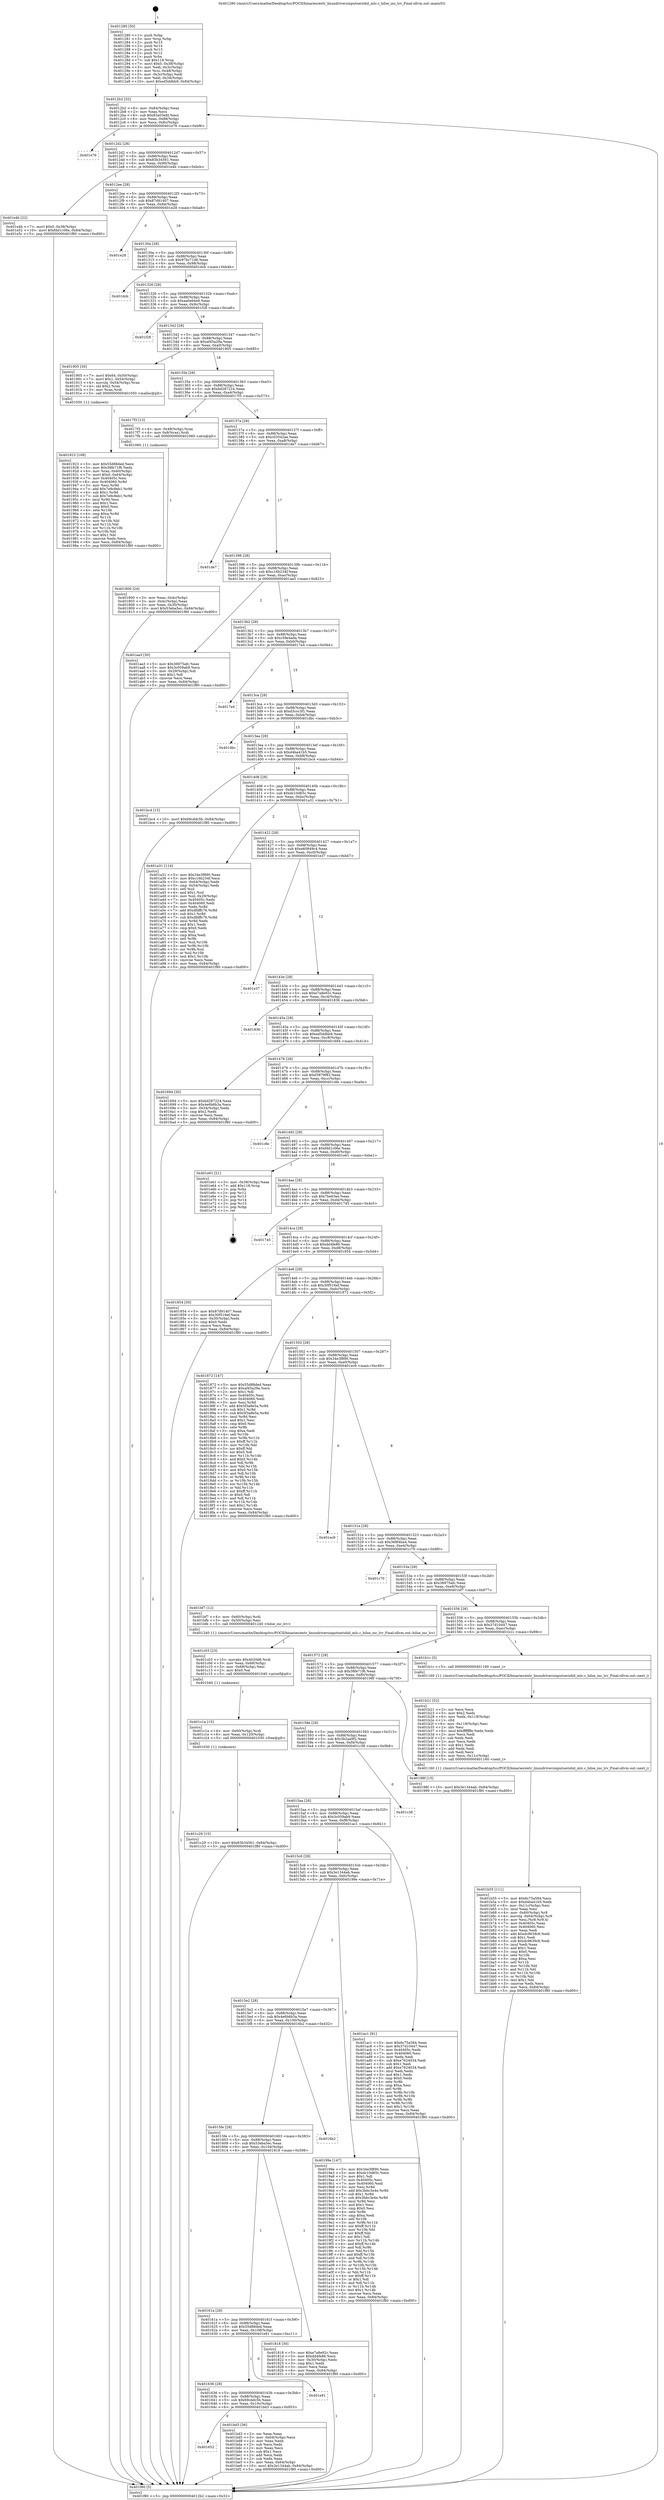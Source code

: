 digraph "0x401280" {
  label = "0x401280 (/mnt/c/Users/mathe/Desktop/tcc/POCII/binaries/extr_linuxdriversinputseriohil_mlc.c_hilse_inc_lcv_Final-ollvm.out::main(0))"
  labelloc = "t"
  node[shape=record]

  Entry [label="",width=0.3,height=0.3,shape=circle,fillcolor=black,style=filled]
  "0x4012b2" [label="{
     0x4012b2 [32]\l
     | [instrs]\l
     &nbsp;&nbsp;0x4012b2 \<+6\>: mov -0x84(%rbp),%eax\l
     &nbsp;&nbsp;0x4012b8 \<+2\>: mov %eax,%ecx\l
     &nbsp;&nbsp;0x4012ba \<+6\>: sub $0x83a03efd,%ecx\l
     &nbsp;&nbsp;0x4012c0 \<+6\>: mov %eax,-0x88(%rbp)\l
     &nbsp;&nbsp;0x4012c6 \<+6\>: mov %ecx,-0x8c(%rbp)\l
     &nbsp;&nbsp;0x4012cc \<+6\>: je 0000000000401e76 \<main+0xbf6\>\l
  }"]
  "0x401e76" [label="{
     0x401e76\l
  }", style=dashed]
  "0x4012d2" [label="{
     0x4012d2 [28]\l
     | [instrs]\l
     &nbsp;&nbsp;0x4012d2 \<+5\>: jmp 00000000004012d7 \<main+0x57\>\l
     &nbsp;&nbsp;0x4012d7 \<+6\>: mov -0x88(%rbp),%eax\l
     &nbsp;&nbsp;0x4012dd \<+5\>: sub $0x83b34561,%eax\l
     &nbsp;&nbsp;0x4012e2 \<+6\>: mov %eax,-0x90(%rbp)\l
     &nbsp;&nbsp;0x4012e8 \<+6\>: je 0000000000401e4b \<main+0xbcb\>\l
  }"]
  Exit [label="",width=0.3,height=0.3,shape=circle,fillcolor=black,style=filled,peripheries=2]
  "0x401e4b" [label="{
     0x401e4b [22]\l
     | [instrs]\l
     &nbsp;&nbsp;0x401e4b \<+7\>: movl $0x0,-0x38(%rbp)\l
     &nbsp;&nbsp;0x401e52 \<+10\>: movl $0xfdd1c06e,-0x84(%rbp)\l
     &nbsp;&nbsp;0x401e5c \<+5\>: jmp 0000000000401f80 \<main+0xd00\>\l
  }"]
  "0x4012ee" [label="{
     0x4012ee [28]\l
     | [instrs]\l
     &nbsp;&nbsp;0x4012ee \<+5\>: jmp 00000000004012f3 \<main+0x73\>\l
     &nbsp;&nbsp;0x4012f3 \<+6\>: mov -0x88(%rbp),%eax\l
     &nbsp;&nbsp;0x4012f9 \<+5\>: sub $0x87d91407,%eax\l
     &nbsp;&nbsp;0x4012fe \<+6\>: mov %eax,-0x94(%rbp)\l
     &nbsp;&nbsp;0x401304 \<+6\>: je 0000000000401e28 \<main+0xba8\>\l
  }"]
  "0x401c29" [label="{
     0x401c29 [15]\l
     | [instrs]\l
     &nbsp;&nbsp;0x401c29 \<+10\>: movl $0x83b34561,-0x84(%rbp)\l
     &nbsp;&nbsp;0x401c33 \<+5\>: jmp 0000000000401f80 \<main+0xd00\>\l
  }"]
  "0x401e28" [label="{
     0x401e28\l
  }", style=dashed]
  "0x40130a" [label="{
     0x40130a [28]\l
     | [instrs]\l
     &nbsp;&nbsp;0x40130a \<+5\>: jmp 000000000040130f \<main+0x8f\>\l
     &nbsp;&nbsp;0x40130f \<+6\>: mov -0x88(%rbp),%eax\l
     &nbsp;&nbsp;0x401315 \<+5\>: sub $0x97bc71d6,%eax\l
     &nbsp;&nbsp;0x40131a \<+6\>: mov %eax,-0x98(%rbp)\l
     &nbsp;&nbsp;0x401320 \<+6\>: je 0000000000401dcb \<main+0xb4b\>\l
  }"]
  "0x401c1a" [label="{
     0x401c1a [15]\l
     | [instrs]\l
     &nbsp;&nbsp;0x401c1a \<+4\>: mov -0x60(%rbp),%rdi\l
     &nbsp;&nbsp;0x401c1e \<+6\>: mov %eax,-0x120(%rbp)\l
     &nbsp;&nbsp;0x401c24 \<+5\>: call 0000000000401030 \<free@plt\>\l
     | [calls]\l
     &nbsp;&nbsp;0x401030 \{1\} (unknown)\l
  }"]
  "0x401dcb" [label="{
     0x401dcb\l
  }", style=dashed]
  "0x401326" [label="{
     0x401326 [28]\l
     | [instrs]\l
     &nbsp;&nbsp;0x401326 \<+5\>: jmp 000000000040132b \<main+0xab\>\l
     &nbsp;&nbsp;0x40132b \<+6\>: mov -0x88(%rbp),%eax\l
     &nbsp;&nbsp;0x401331 \<+5\>: sub $0xaa0e64e9,%eax\l
     &nbsp;&nbsp;0x401336 \<+6\>: mov %eax,-0x9c(%rbp)\l
     &nbsp;&nbsp;0x40133c \<+6\>: je 0000000000401f28 \<main+0xca8\>\l
  }"]
  "0x401c03" [label="{
     0x401c03 [23]\l
     | [instrs]\l
     &nbsp;&nbsp;0x401c03 \<+10\>: movabs $0x4020d6,%rdi\l
     &nbsp;&nbsp;0x401c0d \<+3\>: mov %eax,-0x68(%rbp)\l
     &nbsp;&nbsp;0x401c10 \<+3\>: mov -0x68(%rbp),%esi\l
     &nbsp;&nbsp;0x401c13 \<+2\>: mov $0x0,%al\l
     &nbsp;&nbsp;0x401c15 \<+5\>: call 0000000000401040 \<printf@plt\>\l
     | [calls]\l
     &nbsp;&nbsp;0x401040 \{1\} (unknown)\l
  }"]
  "0x401f28" [label="{
     0x401f28\l
  }", style=dashed]
  "0x401342" [label="{
     0x401342 [28]\l
     | [instrs]\l
     &nbsp;&nbsp;0x401342 \<+5\>: jmp 0000000000401347 \<main+0xc7\>\l
     &nbsp;&nbsp;0x401347 \<+6\>: mov -0x88(%rbp),%eax\l
     &nbsp;&nbsp;0x40134d \<+5\>: sub $0xaf45a29a,%eax\l
     &nbsp;&nbsp;0x401352 \<+6\>: mov %eax,-0xa0(%rbp)\l
     &nbsp;&nbsp;0x401358 \<+6\>: je 0000000000401905 \<main+0x685\>\l
  }"]
  "0x401652" [label="{
     0x401652\l
  }", style=dashed]
  "0x401905" [label="{
     0x401905 [30]\l
     | [instrs]\l
     &nbsp;&nbsp;0x401905 \<+7\>: movl $0x64,-0x50(%rbp)\l
     &nbsp;&nbsp;0x40190c \<+7\>: movl $0x1,-0x54(%rbp)\l
     &nbsp;&nbsp;0x401913 \<+4\>: movslq -0x54(%rbp),%rax\l
     &nbsp;&nbsp;0x401917 \<+4\>: shl $0x2,%rax\l
     &nbsp;&nbsp;0x40191b \<+3\>: mov %rax,%rdi\l
     &nbsp;&nbsp;0x40191e \<+5\>: call 0000000000401050 \<malloc@plt\>\l
     | [calls]\l
     &nbsp;&nbsp;0x401050 \{1\} (unknown)\l
  }"]
  "0x40135e" [label="{
     0x40135e [28]\l
     | [instrs]\l
     &nbsp;&nbsp;0x40135e \<+5\>: jmp 0000000000401363 \<main+0xe3\>\l
     &nbsp;&nbsp;0x401363 \<+6\>: mov -0x88(%rbp),%eax\l
     &nbsp;&nbsp;0x401369 \<+5\>: sub $0xbd287224,%eax\l
     &nbsp;&nbsp;0x40136e \<+6\>: mov %eax,-0xa4(%rbp)\l
     &nbsp;&nbsp;0x401374 \<+6\>: je 00000000004017f3 \<main+0x573\>\l
  }"]
  "0x401bd3" [label="{
     0x401bd3 [36]\l
     | [instrs]\l
     &nbsp;&nbsp;0x401bd3 \<+2\>: xor %eax,%eax\l
     &nbsp;&nbsp;0x401bd5 \<+3\>: mov -0x64(%rbp),%ecx\l
     &nbsp;&nbsp;0x401bd8 \<+2\>: mov %eax,%edx\l
     &nbsp;&nbsp;0x401bda \<+2\>: sub %ecx,%edx\l
     &nbsp;&nbsp;0x401bdc \<+2\>: mov %eax,%ecx\l
     &nbsp;&nbsp;0x401bde \<+3\>: sub $0x1,%ecx\l
     &nbsp;&nbsp;0x401be1 \<+2\>: add %ecx,%edx\l
     &nbsp;&nbsp;0x401be3 \<+2\>: sub %edx,%eax\l
     &nbsp;&nbsp;0x401be5 \<+3\>: mov %eax,-0x64(%rbp)\l
     &nbsp;&nbsp;0x401be8 \<+10\>: movl $0x3e1344ab,-0x84(%rbp)\l
     &nbsp;&nbsp;0x401bf2 \<+5\>: jmp 0000000000401f80 \<main+0xd00\>\l
  }"]
  "0x4017f3" [label="{
     0x4017f3 [13]\l
     | [instrs]\l
     &nbsp;&nbsp;0x4017f3 \<+4\>: mov -0x48(%rbp),%rax\l
     &nbsp;&nbsp;0x4017f7 \<+4\>: mov 0x8(%rax),%rdi\l
     &nbsp;&nbsp;0x4017fb \<+5\>: call 0000000000401060 \<atoi@plt\>\l
     | [calls]\l
     &nbsp;&nbsp;0x401060 \{1\} (unknown)\l
  }"]
  "0x40137a" [label="{
     0x40137a [28]\l
     | [instrs]\l
     &nbsp;&nbsp;0x40137a \<+5\>: jmp 000000000040137f \<main+0xff\>\l
     &nbsp;&nbsp;0x40137f \<+6\>: mov -0x88(%rbp),%eax\l
     &nbsp;&nbsp;0x401385 \<+5\>: sub $0xc03542ae,%eax\l
     &nbsp;&nbsp;0x40138a \<+6\>: mov %eax,-0xa8(%rbp)\l
     &nbsp;&nbsp;0x401390 \<+6\>: je 0000000000401de7 \<main+0xb67\>\l
  }"]
  "0x401636" [label="{
     0x401636 [28]\l
     | [instrs]\l
     &nbsp;&nbsp;0x401636 \<+5\>: jmp 000000000040163b \<main+0x3bb\>\l
     &nbsp;&nbsp;0x40163b \<+6\>: mov -0x88(%rbp),%eax\l
     &nbsp;&nbsp;0x401641 \<+5\>: sub $0x69cddc5b,%eax\l
     &nbsp;&nbsp;0x401646 \<+6\>: mov %eax,-0x10c(%rbp)\l
     &nbsp;&nbsp;0x40164c \<+6\>: je 0000000000401bd3 \<main+0x953\>\l
  }"]
  "0x401de7" [label="{
     0x401de7\l
  }", style=dashed]
  "0x401396" [label="{
     0x401396 [28]\l
     | [instrs]\l
     &nbsp;&nbsp;0x401396 \<+5\>: jmp 000000000040139b \<main+0x11b\>\l
     &nbsp;&nbsp;0x40139b \<+6\>: mov -0x88(%rbp),%eax\l
     &nbsp;&nbsp;0x4013a1 \<+5\>: sub $0xc16b234f,%eax\l
     &nbsp;&nbsp;0x4013a6 \<+6\>: mov %eax,-0xac(%rbp)\l
     &nbsp;&nbsp;0x4013ac \<+6\>: je 0000000000401aa3 \<main+0x823\>\l
  }"]
  "0x401e91" [label="{
     0x401e91\l
  }", style=dashed]
  "0x401aa3" [label="{
     0x401aa3 [30]\l
     | [instrs]\l
     &nbsp;&nbsp;0x401aa3 \<+5\>: mov $0x36975afc,%eax\l
     &nbsp;&nbsp;0x401aa8 \<+5\>: mov $0x3c059ab9,%ecx\l
     &nbsp;&nbsp;0x401aad \<+3\>: mov -0x29(%rbp),%dl\l
     &nbsp;&nbsp;0x401ab0 \<+3\>: test $0x1,%dl\l
     &nbsp;&nbsp;0x401ab3 \<+3\>: cmovne %ecx,%eax\l
     &nbsp;&nbsp;0x401ab6 \<+6\>: mov %eax,-0x84(%rbp)\l
     &nbsp;&nbsp;0x401abc \<+5\>: jmp 0000000000401f80 \<main+0xd00\>\l
  }"]
  "0x4013b2" [label="{
     0x4013b2 [28]\l
     | [instrs]\l
     &nbsp;&nbsp;0x4013b2 \<+5\>: jmp 00000000004013b7 \<main+0x137\>\l
     &nbsp;&nbsp;0x4013b7 \<+6\>: mov -0x88(%rbp),%eax\l
     &nbsp;&nbsp;0x4013bd \<+5\>: sub $0xc59e4ada,%eax\l
     &nbsp;&nbsp;0x4013c2 \<+6\>: mov %eax,-0xb0(%rbp)\l
     &nbsp;&nbsp;0x4013c8 \<+6\>: je 00000000004017e4 \<main+0x564\>\l
  }"]
  "0x401b55" [label="{
     0x401b55 [111]\l
     | [instrs]\l
     &nbsp;&nbsp;0x401b55 \<+5\>: mov $0x6c75a584,%ecx\l
     &nbsp;&nbsp;0x401b5a \<+5\>: mov $0xd4ba41b5,%edx\l
     &nbsp;&nbsp;0x401b5f \<+6\>: mov -0x11c(%rbp),%esi\l
     &nbsp;&nbsp;0x401b65 \<+3\>: imul %eax,%esi\l
     &nbsp;&nbsp;0x401b68 \<+4\>: mov -0x60(%rbp),%r8\l
     &nbsp;&nbsp;0x401b6c \<+4\>: movslq -0x64(%rbp),%r9\l
     &nbsp;&nbsp;0x401b70 \<+4\>: mov %esi,(%r8,%r9,4)\l
     &nbsp;&nbsp;0x401b74 \<+7\>: mov 0x40405c,%eax\l
     &nbsp;&nbsp;0x401b7b \<+7\>: mov 0x404060,%esi\l
     &nbsp;&nbsp;0x401b82 \<+2\>: mov %eax,%edi\l
     &nbsp;&nbsp;0x401b84 \<+6\>: add $0xdc9639c6,%edi\l
     &nbsp;&nbsp;0x401b8a \<+3\>: sub $0x1,%edi\l
     &nbsp;&nbsp;0x401b8d \<+6\>: sub $0xdc9639c6,%edi\l
     &nbsp;&nbsp;0x401b93 \<+3\>: imul %edi,%eax\l
     &nbsp;&nbsp;0x401b96 \<+3\>: and $0x1,%eax\l
     &nbsp;&nbsp;0x401b99 \<+3\>: cmp $0x0,%eax\l
     &nbsp;&nbsp;0x401b9c \<+4\>: sete %r10b\l
     &nbsp;&nbsp;0x401ba0 \<+3\>: cmp $0xa,%esi\l
     &nbsp;&nbsp;0x401ba3 \<+4\>: setl %r11b\l
     &nbsp;&nbsp;0x401ba7 \<+3\>: mov %r10b,%bl\l
     &nbsp;&nbsp;0x401baa \<+3\>: and %r11b,%bl\l
     &nbsp;&nbsp;0x401bad \<+3\>: xor %r11b,%r10b\l
     &nbsp;&nbsp;0x401bb0 \<+3\>: or %r10b,%bl\l
     &nbsp;&nbsp;0x401bb3 \<+3\>: test $0x1,%bl\l
     &nbsp;&nbsp;0x401bb6 \<+3\>: cmovne %edx,%ecx\l
     &nbsp;&nbsp;0x401bb9 \<+6\>: mov %ecx,-0x84(%rbp)\l
     &nbsp;&nbsp;0x401bbf \<+5\>: jmp 0000000000401f80 \<main+0xd00\>\l
  }"]
  "0x4017e4" [label="{
     0x4017e4\l
  }", style=dashed]
  "0x4013ce" [label="{
     0x4013ce [28]\l
     | [instrs]\l
     &nbsp;&nbsp;0x4013ce \<+5\>: jmp 00000000004013d3 \<main+0x153\>\l
     &nbsp;&nbsp;0x4013d3 \<+6\>: mov -0x88(%rbp),%eax\l
     &nbsp;&nbsp;0x4013d9 \<+5\>: sub $0xd3ccc3f1,%eax\l
     &nbsp;&nbsp;0x4013de \<+6\>: mov %eax,-0xb4(%rbp)\l
     &nbsp;&nbsp;0x4013e4 \<+6\>: je 0000000000401dbc \<main+0xb3c\>\l
  }"]
  "0x401b21" [label="{
     0x401b21 [52]\l
     | [instrs]\l
     &nbsp;&nbsp;0x401b21 \<+2\>: xor %ecx,%ecx\l
     &nbsp;&nbsp;0x401b23 \<+5\>: mov $0x2,%edx\l
     &nbsp;&nbsp;0x401b28 \<+6\>: mov %edx,-0x118(%rbp)\l
     &nbsp;&nbsp;0x401b2e \<+1\>: cltd\l
     &nbsp;&nbsp;0x401b2f \<+6\>: mov -0x118(%rbp),%esi\l
     &nbsp;&nbsp;0x401b35 \<+2\>: idiv %esi\l
     &nbsp;&nbsp;0x401b37 \<+6\>: imul $0xfffffffe,%edx,%edx\l
     &nbsp;&nbsp;0x401b3d \<+2\>: mov %ecx,%edi\l
     &nbsp;&nbsp;0x401b3f \<+2\>: sub %edx,%edi\l
     &nbsp;&nbsp;0x401b41 \<+2\>: mov %ecx,%edx\l
     &nbsp;&nbsp;0x401b43 \<+3\>: sub $0x1,%edx\l
     &nbsp;&nbsp;0x401b46 \<+2\>: add %edx,%edi\l
     &nbsp;&nbsp;0x401b48 \<+2\>: sub %edi,%ecx\l
     &nbsp;&nbsp;0x401b4a \<+6\>: mov %ecx,-0x11c(%rbp)\l
     &nbsp;&nbsp;0x401b50 \<+5\>: call 0000000000401160 \<next_i\>\l
     | [calls]\l
     &nbsp;&nbsp;0x401160 \{1\} (/mnt/c/Users/mathe/Desktop/tcc/POCII/binaries/extr_linuxdriversinputseriohil_mlc.c_hilse_inc_lcv_Final-ollvm.out::next_i)\l
  }"]
  "0x401dbc" [label="{
     0x401dbc\l
  }", style=dashed]
  "0x4013ea" [label="{
     0x4013ea [28]\l
     | [instrs]\l
     &nbsp;&nbsp;0x4013ea \<+5\>: jmp 00000000004013ef \<main+0x16f\>\l
     &nbsp;&nbsp;0x4013ef \<+6\>: mov -0x88(%rbp),%eax\l
     &nbsp;&nbsp;0x4013f5 \<+5\>: sub $0xd4ba41b5,%eax\l
     &nbsp;&nbsp;0x4013fa \<+6\>: mov %eax,-0xb8(%rbp)\l
     &nbsp;&nbsp;0x401400 \<+6\>: je 0000000000401bc4 \<main+0x944\>\l
  }"]
  "0x401923" [label="{
     0x401923 [108]\l
     | [instrs]\l
     &nbsp;&nbsp;0x401923 \<+5\>: mov $0x55d88ded,%ecx\l
     &nbsp;&nbsp;0x401928 \<+5\>: mov $0x38fe71f6,%edx\l
     &nbsp;&nbsp;0x40192d \<+4\>: mov %rax,-0x60(%rbp)\l
     &nbsp;&nbsp;0x401931 \<+7\>: movl $0x0,-0x64(%rbp)\l
     &nbsp;&nbsp;0x401938 \<+7\>: mov 0x40405c,%esi\l
     &nbsp;&nbsp;0x40193f \<+8\>: mov 0x404060,%r8d\l
     &nbsp;&nbsp;0x401947 \<+3\>: mov %esi,%r9d\l
     &nbsp;&nbsp;0x40194a \<+7\>: add $0x7e9c8eb1,%r9d\l
     &nbsp;&nbsp;0x401951 \<+4\>: sub $0x1,%r9d\l
     &nbsp;&nbsp;0x401955 \<+7\>: sub $0x7e9c8eb1,%r9d\l
     &nbsp;&nbsp;0x40195c \<+4\>: imul %r9d,%esi\l
     &nbsp;&nbsp;0x401960 \<+3\>: and $0x1,%esi\l
     &nbsp;&nbsp;0x401963 \<+3\>: cmp $0x0,%esi\l
     &nbsp;&nbsp;0x401966 \<+4\>: sete %r10b\l
     &nbsp;&nbsp;0x40196a \<+4\>: cmp $0xa,%r8d\l
     &nbsp;&nbsp;0x40196e \<+4\>: setl %r11b\l
     &nbsp;&nbsp;0x401972 \<+3\>: mov %r10b,%bl\l
     &nbsp;&nbsp;0x401975 \<+3\>: and %r11b,%bl\l
     &nbsp;&nbsp;0x401978 \<+3\>: xor %r11b,%r10b\l
     &nbsp;&nbsp;0x40197b \<+3\>: or %r10b,%bl\l
     &nbsp;&nbsp;0x40197e \<+3\>: test $0x1,%bl\l
     &nbsp;&nbsp;0x401981 \<+3\>: cmovne %edx,%ecx\l
     &nbsp;&nbsp;0x401984 \<+6\>: mov %ecx,-0x84(%rbp)\l
     &nbsp;&nbsp;0x40198a \<+5\>: jmp 0000000000401f80 \<main+0xd00\>\l
  }"]
  "0x401bc4" [label="{
     0x401bc4 [15]\l
     | [instrs]\l
     &nbsp;&nbsp;0x401bc4 \<+10\>: movl $0x69cddc5b,-0x84(%rbp)\l
     &nbsp;&nbsp;0x401bce \<+5\>: jmp 0000000000401f80 \<main+0xd00\>\l
  }"]
  "0x401406" [label="{
     0x401406 [28]\l
     | [instrs]\l
     &nbsp;&nbsp;0x401406 \<+5\>: jmp 000000000040140b \<main+0x18b\>\l
     &nbsp;&nbsp;0x40140b \<+6\>: mov -0x88(%rbp),%eax\l
     &nbsp;&nbsp;0x401411 \<+5\>: sub $0xdc10d65c,%eax\l
     &nbsp;&nbsp;0x401416 \<+6\>: mov %eax,-0xbc(%rbp)\l
     &nbsp;&nbsp;0x40141c \<+6\>: je 0000000000401a31 \<main+0x7b1\>\l
  }"]
  "0x40161a" [label="{
     0x40161a [28]\l
     | [instrs]\l
     &nbsp;&nbsp;0x40161a \<+5\>: jmp 000000000040161f \<main+0x39f\>\l
     &nbsp;&nbsp;0x40161f \<+6\>: mov -0x88(%rbp),%eax\l
     &nbsp;&nbsp;0x401625 \<+5\>: sub $0x55d88ded,%eax\l
     &nbsp;&nbsp;0x40162a \<+6\>: mov %eax,-0x108(%rbp)\l
     &nbsp;&nbsp;0x401630 \<+6\>: je 0000000000401e91 \<main+0xc11\>\l
  }"]
  "0x401a31" [label="{
     0x401a31 [114]\l
     | [instrs]\l
     &nbsp;&nbsp;0x401a31 \<+5\>: mov $0x34e3f890,%eax\l
     &nbsp;&nbsp;0x401a36 \<+5\>: mov $0xc16b234f,%ecx\l
     &nbsp;&nbsp;0x401a3b \<+3\>: mov -0x64(%rbp),%edx\l
     &nbsp;&nbsp;0x401a3e \<+3\>: cmp -0x54(%rbp),%edx\l
     &nbsp;&nbsp;0x401a41 \<+4\>: setl %sil\l
     &nbsp;&nbsp;0x401a45 \<+4\>: and $0x1,%sil\l
     &nbsp;&nbsp;0x401a49 \<+4\>: mov %sil,-0x29(%rbp)\l
     &nbsp;&nbsp;0x401a4d \<+7\>: mov 0x40405c,%edx\l
     &nbsp;&nbsp;0x401a54 \<+7\>: mov 0x404060,%edi\l
     &nbsp;&nbsp;0x401a5b \<+3\>: mov %edx,%r8d\l
     &nbsp;&nbsp;0x401a5e \<+7\>: add $0xdfdffc76,%r8d\l
     &nbsp;&nbsp;0x401a65 \<+4\>: sub $0x1,%r8d\l
     &nbsp;&nbsp;0x401a69 \<+7\>: sub $0xdfdffc76,%r8d\l
     &nbsp;&nbsp;0x401a70 \<+4\>: imul %r8d,%edx\l
     &nbsp;&nbsp;0x401a74 \<+3\>: and $0x1,%edx\l
     &nbsp;&nbsp;0x401a77 \<+3\>: cmp $0x0,%edx\l
     &nbsp;&nbsp;0x401a7a \<+4\>: sete %sil\l
     &nbsp;&nbsp;0x401a7e \<+3\>: cmp $0xa,%edi\l
     &nbsp;&nbsp;0x401a81 \<+4\>: setl %r9b\l
     &nbsp;&nbsp;0x401a85 \<+3\>: mov %sil,%r10b\l
     &nbsp;&nbsp;0x401a88 \<+3\>: and %r9b,%r10b\l
     &nbsp;&nbsp;0x401a8b \<+3\>: xor %r9b,%sil\l
     &nbsp;&nbsp;0x401a8e \<+3\>: or %sil,%r10b\l
     &nbsp;&nbsp;0x401a91 \<+4\>: test $0x1,%r10b\l
     &nbsp;&nbsp;0x401a95 \<+3\>: cmovne %ecx,%eax\l
     &nbsp;&nbsp;0x401a98 \<+6\>: mov %eax,-0x84(%rbp)\l
     &nbsp;&nbsp;0x401a9e \<+5\>: jmp 0000000000401f80 \<main+0xd00\>\l
  }"]
  "0x401422" [label="{
     0x401422 [28]\l
     | [instrs]\l
     &nbsp;&nbsp;0x401422 \<+5\>: jmp 0000000000401427 \<main+0x1a7\>\l
     &nbsp;&nbsp;0x401427 \<+6\>: mov -0x88(%rbp),%eax\l
     &nbsp;&nbsp;0x40142d \<+5\>: sub $0xe60849c4,%eax\l
     &nbsp;&nbsp;0x401432 \<+6\>: mov %eax,-0xc0(%rbp)\l
     &nbsp;&nbsp;0x401438 \<+6\>: je 0000000000401e37 \<main+0xbb7\>\l
  }"]
  "0x401818" [label="{
     0x401818 [30]\l
     | [instrs]\l
     &nbsp;&nbsp;0x401818 \<+5\>: mov $0xe7a8e92c,%eax\l
     &nbsp;&nbsp;0x40181d \<+5\>: mov $0xdd4fe86,%ecx\l
     &nbsp;&nbsp;0x401822 \<+3\>: mov -0x30(%rbp),%edx\l
     &nbsp;&nbsp;0x401825 \<+3\>: cmp $0x1,%edx\l
     &nbsp;&nbsp;0x401828 \<+3\>: cmovl %ecx,%eax\l
     &nbsp;&nbsp;0x40182b \<+6\>: mov %eax,-0x84(%rbp)\l
     &nbsp;&nbsp;0x401831 \<+5\>: jmp 0000000000401f80 \<main+0xd00\>\l
  }"]
  "0x401e37" [label="{
     0x401e37\l
  }", style=dashed]
  "0x40143e" [label="{
     0x40143e [28]\l
     | [instrs]\l
     &nbsp;&nbsp;0x40143e \<+5\>: jmp 0000000000401443 \<main+0x1c3\>\l
     &nbsp;&nbsp;0x401443 \<+6\>: mov -0x88(%rbp),%eax\l
     &nbsp;&nbsp;0x401449 \<+5\>: sub $0xe7a8e92c,%eax\l
     &nbsp;&nbsp;0x40144e \<+6\>: mov %eax,-0xc4(%rbp)\l
     &nbsp;&nbsp;0x401454 \<+6\>: je 0000000000401836 \<main+0x5b6\>\l
  }"]
  "0x4015fe" [label="{
     0x4015fe [28]\l
     | [instrs]\l
     &nbsp;&nbsp;0x4015fe \<+5\>: jmp 0000000000401603 \<main+0x383\>\l
     &nbsp;&nbsp;0x401603 \<+6\>: mov -0x88(%rbp),%eax\l
     &nbsp;&nbsp;0x401609 \<+5\>: sub $0x53eba5ec,%eax\l
     &nbsp;&nbsp;0x40160e \<+6\>: mov %eax,-0x104(%rbp)\l
     &nbsp;&nbsp;0x401614 \<+6\>: je 0000000000401818 \<main+0x598\>\l
  }"]
  "0x401836" [label="{
     0x401836\l
  }", style=dashed]
  "0x40145a" [label="{
     0x40145a [28]\l
     | [instrs]\l
     &nbsp;&nbsp;0x40145a \<+5\>: jmp 000000000040145f \<main+0x1df\>\l
     &nbsp;&nbsp;0x40145f \<+6\>: mov -0x88(%rbp),%eax\l
     &nbsp;&nbsp;0x401465 \<+5\>: sub $0xed5ddbb9,%eax\l
     &nbsp;&nbsp;0x40146a \<+6\>: mov %eax,-0xc8(%rbp)\l
     &nbsp;&nbsp;0x401470 \<+6\>: je 0000000000401694 \<main+0x414\>\l
  }"]
  "0x4016b2" [label="{
     0x4016b2\l
  }", style=dashed]
  "0x401694" [label="{
     0x401694 [30]\l
     | [instrs]\l
     &nbsp;&nbsp;0x401694 \<+5\>: mov $0xbd287224,%eax\l
     &nbsp;&nbsp;0x401699 \<+5\>: mov $0x4e6b6b3a,%ecx\l
     &nbsp;&nbsp;0x40169e \<+3\>: mov -0x34(%rbp),%edx\l
     &nbsp;&nbsp;0x4016a1 \<+3\>: cmp $0x2,%edx\l
     &nbsp;&nbsp;0x4016a4 \<+3\>: cmovne %ecx,%eax\l
     &nbsp;&nbsp;0x4016a7 \<+6\>: mov %eax,-0x84(%rbp)\l
     &nbsp;&nbsp;0x4016ad \<+5\>: jmp 0000000000401f80 \<main+0xd00\>\l
  }"]
  "0x401476" [label="{
     0x401476 [28]\l
     | [instrs]\l
     &nbsp;&nbsp;0x401476 \<+5\>: jmp 000000000040147b \<main+0x1fb\>\l
     &nbsp;&nbsp;0x40147b \<+6\>: mov -0x88(%rbp),%eax\l
     &nbsp;&nbsp;0x401481 \<+5\>: sub $0xf3879f83,%eax\l
     &nbsp;&nbsp;0x401486 \<+6\>: mov %eax,-0xcc(%rbp)\l
     &nbsp;&nbsp;0x40148c \<+6\>: je 0000000000401c8e \<main+0xa0e\>\l
  }"]
  "0x401f80" [label="{
     0x401f80 [5]\l
     | [instrs]\l
     &nbsp;&nbsp;0x401f80 \<+5\>: jmp 00000000004012b2 \<main+0x32\>\l
  }"]
  "0x401280" [label="{
     0x401280 [50]\l
     | [instrs]\l
     &nbsp;&nbsp;0x401280 \<+1\>: push %rbp\l
     &nbsp;&nbsp;0x401281 \<+3\>: mov %rsp,%rbp\l
     &nbsp;&nbsp;0x401284 \<+2\>: push %r15\l
     &nbsp;&nbsp;0x401286 \<+2\>: push %r14\l
     &nbsp;&nbsp;0x401288 \<+2\>: push %r13\l
     &nbsp;&nbsp;0x40128a \<+2\>: push %r12\l
     &nbsp;&nbsp;0x40128c \<+1\>: push %rbx\l
     &nbsp;&nbsp;0x40128d \<+7\>: sub $0x118,%rsp\l
     &nbsp;&nbsp;0x401294 \<+7\>: movl $0x0,-0x38(%rbp)\l
     &nbsp;&nbsp;0x40129b \<+3\>: mov %edi,-0x3c(%rbp)\l
     &nbsp;&nbsp;0x40129e \<+4\>: mov %rsi,-0x48(%rbp)\l
     &nbsp;&nbsp;0x4012a2 \<+3\>: mov -0x3c(%rbp),%edi\l
     &nbsp;&nbsp;0x4012a5 \<+3\>: mov %edi,-0x34(%rbp)\l
     &nbsp;&nbsp;0x4012a8 \<+10\>: movl $0xed5ddbb9,-0x84(%rbp)\l
  }"]
  "0x401800" [label="{
     0x401800 [24]\l
     | [instrs]\l
     &nbsp;&nbsp;0x401800 \<+3\>: mov %eax,-0x4c(%rbp)\l
     &nbsp;&nbsp;0x401803 \<+3\>: mov -0x4c(%rbp),%eax\l
     &nbsp;&nbsp;0x401806 \<+3\>: mov %eax,-0x30(%rbp)\l
     &nbsp;&nbsp;0x401809 \<+10\>: movl $0x53eba5ec,-0x84(%rbp)\l
     &nbsp;&nbsp;0x401813 \<+5\>: jmp 0000000000401f80 \<main+0xd00\>\l
  }"]
  "0x4015e2" [label="{
     0x4015e2 [28]\l
     | [instrs]\l
     &nbsp;&nbsp;0x4015e2 \<+5\>: jmp 00000000004015e7 \<main+0x367\>\l
     &nbsp;&nbsp;0x4015e7 \<+6\>: mov -0x88(%rbp),%eax\l
     &nbsp;&nbsp;0x4015ed \<+5\>: sub $0x4e6b6b3a,%eax\l
     &nbsp;&nbsp;0x4015f2 \<+6\>: mov %eax,-0x100(%rbp)\l
     &nbsp;&nbsp;0x4015f8 \<+6\>: je 00000000004016b2 \<main+0x432\>\l
  }"]
  "0x401c8e" [label="{
     0x401c8e\l
  }", style=dashed]
  "0x401492" [label="{
     0x401492 [28]\l
     | [instrs]\l
     &nbsp;&nbsp;0x401492 \<+5\>: jmp 0000000000401497 \<main+0x217\>\l
     &nbsp;&nbsp;0x401497 \<+6\>: mov -0x88(%rbp),%eax\l
     &nbsp;&nbsp;0x40149d \<+5\>: sub $0xfdd1c06e,%eax\l
     &nbsp;&nbsp;0x4014a2 \<+6\>: mov %eax,-0xd0(%rbp)\l
     &nbsp;&nbsp;0x4014a8 \<+6\>: je 0000000000401e61 \<main+0xbe1\>\l
  }"]
  "0x40199e" [label="{
     0x40199e [147]\l
     | [instrs]\l
     &nbsp;&nbsp;0x40199e \<+5\>: mov $0x34e3f890,%eax\l
     &nbsp;&nbsp;0x4019a3 \<+5\>: mov $0xdc10d65c,%ecx\l
     &nbsp;&nbsp;0x4019a8 \<+2\>: mov $0x1,%dl\l
     &nbsp;&nbsp;0x4019aa \<+7\>: mov 0x40405c,%esi\l
     &nbsp;&nbsp;0x4019b1 \<+7\>: mov 0x404060,%edi\l
     &nbsp;&nbsp;0x4019b8 \<+3\>: mov %esi,%r8d\l
     &nbsp;&nbsp;0x4019bb \<+7\>: add $0x3bbc3e4e,%r8d\l
     &nbsp;&nbsp;0x4019c2 \<+4\>: sub $0x1,%r8d\l
     &nbsp;&nbsp;0x4019c6 \<+7\>: sub $0x3bbc3e4e,%r8d\l
     &nbsp;&nbsp;0x4019cd \<+4\>: imul %r8d,%esi\l
     &nbsp;&nbsp;0x4019d1 \<+3\>: and $0x1,%esi\l
     &nbsp;&nbsp;0x4019d4 \<+3\>: cmp $0x0,%esi\l
     &nbsp;&nbsp;0x4019d7 \<+4\>: sete %r9b\l
     &nbsp;&nbsp;0x4019db \<+3\>: cmp $0xa,%edi\l
     &nbsp;&nbsp;0x4019de \<+4\>: setl %r10b\l
     &nbsp;&nbsp;0x4019e2 \<+3\>: mov %r9b,%r11b\l
     &nbsp;&nbsp;0x4019e5 \<+4\>: xor $0xff,%r11b\l
     &nbsp;&nbsp;0x4019e9 \<+3\>: mov %r10b,%bl\l
     &nbsp;&nbsp;0x4019ec \<+3\>: xor $0xff,%bl\l
     &nbsp;&nbsp;0x4019ef \<+3\>: xor $0x1,%dl\l
     &nbsp;&nbsp;0x4019f2 \<+3\>: mov %r11b,%r14b\l
     &nbsp;&nbsp;0x4019f5 \<+4\>: and $0xff,%r14b\l
     &nbsp;&nbsp;0x4019f9 \<+3\>: and %dl,%r9b\l
     &nbsp;&nbsp;0x4019fc \<+3\>: mov %bl,%r15b\l
     &nbsp;&nbsp;0x4019ff \<+4\>: and $0xff,%r15b\l
     &nbsp;&nbsp;0x401a03 \<+3\>: and %dl,%r10b\l
     &nbsp;&nbsp;0x401a06 \<+3\>: or %r9b,%r14b\l
     &nbsp;&nbsp;0x401a09 \<+3\>: or %r10b,%r15b\l
     &nbsp;&nbsp;0x401a0c \<+3\>: xor %r15b,%r14b\l
     &nbsp;&nbsp;0x401a0f \<+3\>: or %bl,%r11b\l
     &nbsp;&nbsp;0x401a12 \<+4\>: xor $0xff,%r11b\l
     &nbsp;&nbsp;0x401a16 \<+3\>: or $0x1,%dl\l
     &nbsp;&nbsp;0x401a19 \<+3\>: and %dl,%r11b\l
     &nbsp;&nbsp;0x401a1c \<+3\>: or %r11b,%r14b\l
     &nbsp;&nbsp;0x401a1f \<+4\>: test $0x1,%r14b\l
     &nbsp;&nbsp;0x401a23 \<+3\>: cmovne %ecx,%eax\l
     &nbsp;&nbsp;0x401a26 \<+6\>: mov %eax,-0x84(%rbp)\l
     &nbsp;&nbsp;0x401a2c \<+5\>: jmp 0000000000401f80 \<main+0xd00\>\l
  }"]
  "0x401e61" [label="{
     0x401e61 [21]\l
     | [instrs]\l
     &nbsp;&nbsp;0x401e61 \<+3\>: mov -0x38(%rbp),%eax\l
     &nbsp;&nbsp;0x401e64 \<+7\>: add $0x118,%rsp\l
     &nbsp;&nbsp;0x401e6b \<+1\>: pop %rbx\l
     &nbsp;&nbsp;0x401e6c \<+2\>: pop %r12\l
     &nbsp;&nbsp;0x401e6e \<+2\>: pop %r13\l
     &nbsp;&nbsp;0x401e70 \<+2\>: pop %r14\l
     &nbsp;&nbsp;0x401e72 \<+2\>: pop %r15\l
     &nbsp;&nbsp;0x401e74 \<+1\>: pop %rbp\l
     &nbsp;&nbsp;0x401e75 \<+1\>: ret\l
  }"]
  "0x4014ae" [label="{
     0x4014ae [28]\l
     | [instrs]\l
     &nbsp;&nbsp;0x4014ae \<+5\>: jmp 00000000004014b3 \<main+0x233\>\l
     &nbsp;&nbsp;0x4014b3 \<+6\>: mov -0x88(%rbp),%eax\l
     &nbsp;&nbsp;0x4014b9 \<+5\>: sub $0x7be63ee,%eax\l
     &nbsp;&nbsp;0x4014be \<+6\>: mov %eax,-0xd4(%rbp)\l
     &nbsp;&nbsp;0x4014c4 \<+6\>: je 0000000000401745 \<main+0x4c5\>\l
  }"]
  "0x4015c6" [label="{
     0x4015c6 [28]\l
     | [instrs]\l
     &nbsp;&nbsp;0x4015c6 \<+5\>: jmp 00000000004015cb \<main+0x34b\>\l
     &nbsp;&nbsp;0x4015cb \<+6\>: mov -0x88(%rbp),%eax\l
     &nbsp;&nbsp;0x4015d1 \<+5\>: sub $0x3e1344ab,%eax\l
     &nbsp;&nbsp;0x4015d6 \<+6\>: mov %eax,-0xfc(%rbp)\l
     &nbsp;&nbsp;0x4015dc \<+6\>: je 000000000040199e \<main+0x71e\>\l
  }"]
  "0x401745" [label="{
     0x401745\l
  }", style=dashed]
  "0x4014ca" [label="{
     0x4014ca [28]\l
     | [instrs]\l
     &nbsp;&nbsp;0x4014ca \<+5\>: jmp 00000000004014cf \<main+0x24f\>\l
     &nbsp;&nbsp;0x4014cf \<+6\>: mov -0x88(%rbp),%eax\l
     &nbsp;&nbsp;0x4014d5 \<+5\>: sub $0xdd4fe86,%eax\l
     &nbsp;&nbsp;0x4014da \<+6\>: mov %eax,-0xd8(%rbp)\l
     &nbsp;&nbsp;0x4014e0 \<+6\>: je 0000000000401854 \<main+0x5d4\>\l
  }"]
  "0x401ac1" [label="{
     0x401ac1 [91]\l
     | [instrs]\l
     &nbsp;&nbsp;0x401ac1 \<+5\>: mov $0x6c75a584,%eax\l
     &nbsp;&nbsp;0x401ac6 \<+5\>: mov $0x37d10447,%ecx\l
     &nbsp;&nbsp;0x401acb \<+7\>: mov 0x40405c,%edx\l
     &nbsp;&nbsp;0x401ad2 \<+7\>: mov 0x404060,%esi\l
     &nbsp;&nbsp;0x401ad9 \<+2\>: mov %edx,%edi\l
     &nbsp;&nbsp;0x401adb \<+6\>: sub $0xe7624034,%edi\l
     &nbsp;&nbsp;0x401ae1 \<+3\>: sub $0x1,%edi\l
     &nbsp;&nbsp;0x401ae4 \<+6\>: add $0xe7624034,%edi\l
     &nbsp;&nbsp;0x401aea \<+3\>: imul %edi,%edx\l
     &nbsp;&nbsp;0x401aed \<+3\>: and $0x1,%edx\l
     &nbsp;&nbsp;0x401af0 \<+3\>: cmp $0x0,%edx\l
     &nbsp;&nbsp;0x401af3 \<+4\>: sete %r8b\l
     &nbsp;&nbsp;0x401af7 \<+3\>: cmp $0xa,%esi\l
     &nbsp;&nbsp;0x401afa \<+4\>: setl %r9b\l
     &nbsp;&nbsp;0x401afe \<+3\>: mov %r8b,%r10b\l
     &nbsp;&nbsp;0x401b01 \<+3\>: and %r9b,%r10b\l
     &nbsp;&nbsp;0x401b04 \<+3\>: xor %r9b,%r8b\l
     &nbsp;&nbsp;0x401b07 \<+3\>: or %r8b,%r10b\l
     &nbsp;&nbsp;0x401b0a \<+4\>: test $0x1,%r10b\l
     &nbsp;&nbsp;0x401b0e \<+3\>: cmovne %ecx,%eax\l
     &nbsp;&nbsp;0x401b11 \<+6\>: mov %eax,-0x84(%rbp)\l
     &nbsp;&nbsp;0x401b17 \<+5\>: jmp 0000000000401f80 \<main+0xd00\>\l
  }"]
  "0x401854" [label="{
     0x401854 [30]\l
     | [instrs]\l
     &nbsp;&nbsp;0x401854 \<+5\>: mov $0x87d91407,%eax\l
     &nbsp;&nbsp;0x401859 \<+5\>: mov $0x30f516ef,%ecx\l
     &nbsp;&nbsp;0x40185e \<+3\>: mov -0x30(%rbp),%edx\l
     &nbsp;&nbsp;0x401861 \<+3\>: cmp $0x0,%edx\l
     &nbsp;&nbsp;0x401864 \<+3\>: cmove %ecx,%eax\l
     &nbsp;&nbsp;0x401867 \<+6\>: mov %eax,-0x84(%rbp)\l
     &nbsp;&nbsp;0x40186d \<+5\>: jmp 0000000000401f80 \<main+0xd00\>\l
  }"]
  "0x4014e6" [label="{
     0x4014e6 [28]\l
     | [instrs]\l
     &nbsp;&nbsp;0x4014e6 \<+5\>: jmp 00000000004014eb \<main+0x26b\>\l
     &nbsp;&nbsp;0x4014eb \<+6\>: mov -0x88(%rbp),%eax\l
     &nbsp;&nbsp;0x4014f1 \<+5\>: sub $0x30f516ef,%eax\l
     &nbsp;&nbsp;0x4014f6 \<+6\>: mov %eax,-0xdc(%rbp)\l
     &nbsp;&nbsp;0x4014fc \<+6\>: je 0000000000401872 \<main+0x5f2\>\l
  }"]
  "0x4015aa" [label="{
     0x4015aa [28]\l
     | [instrs]\l
     &nbsp;&nbsp;0x4015aa \<+5\>: jmp 00000000004015af \<main+0x32f\>\l
     &nbsp;&nbsp;0x4015af \<+6\>: mov -0x88(%rbp),%eax\l
     &nbsp;&nbsp;0x4015b5 \<+5\>: sub $0x3c059ab9,%eax\l
     &nbsp;&nbsp;0x4015ba \<+6\>: mov %eax,-0xf8(%rbp)\l
     &nbsp;&nbsp;0x4015c0 \<+6\>: je 0000000000401ac1 \<main+0x841\>\l
  }"]
  "0x401872" [label="{
     0x401872 [147]\l
     | [instrs]\l
     &nbsp;&nbsp;0x401872 \<+5\>: mov $0x55d88ded,%eax\l
     &nbsp;&nbsp;0x401877 \<+5\>: mov $0xaf45a29a,%ecx\l
     &nbsp;&nbsp;0x40187c \<+2\>: mov $0x1,%dl\l
     &nbsp;&nbsp;0x40187e \<+7\>: mov 0x40405c,%esi\l
     &nbsp;&nbsp;0x401885 \<+7\>: mov 0x404060,%edi\l
     &nbsp;&nbsp;0x40188c \<+3\>: mov %esi,%r8d\l
     &nbsp;&nbsp;0x40188f \<+7\>: add $0x5f3a8e5a,%r8d\l
     &nbsp;&nbsp;0x401896 \<+4\>: sub $0x1,%r8d\l
     &nbsp;&nbsp;0x40189a \<+7\>: sub $0x5f3a8e5a,%r8d\l
     &nbsp;&nbsp;0x4018a1 \<+4\>: imul %r8d,%esi\l
     &nbsp;&nbsp;0x4018a5 \<+3\>: and $0x1,%esi\l
     &nbsp;&nbsp;0x4018a8 \<+3\>: cmp $0x0,%esi\l
     &nbsp;&nbsp;0x4018ab \<+4\>: sete %r9b\l
     &nbsp;&nbsp;0x4018af \<+3\>: cmp $0xa,%edi\l
     &nbsp;&nbsp;0x4018b2 \<+4\>: setl %r10b\l
     &nbsp;&nbsp;0x4018b6 \<+3\>: mov %r9b,%r11b\l
     &nbsp;&nbsp;0x4018b9 \<+4\>: xor $0xff,%r11b\l
     &nbsp;&nbsp;0x4018bd \<+3\>: mov %r10b,%bl\l
     &nbsp;&nbsp;0x4018c0 \<+3\>: xor $0xff,%bl\l
     &nbsp;&nbsp;0x4018c3 \<+3\>: xor $0x0,%dl\l
     &nbsp;&nbsp;0x4018c6 \<+3\>: mov %r11b,%r14b\l
     &nbsp;&nbsp;0x4018c9 \<+4\>: and $0x0,%r14b\l
     &nbsp;&nbsp;0x4018cd \<+3\>: and %dl,%r9b\l
     &nbsp;&nbsp;0x4018d0 \<+3\>: mov %bl,%r15b\l
     &nbsp;&nbsp;0x4018d3 \<+4\>: and $0x0,%r15b\l
     &nbsp;&nbsp;0x4018d7 \<+3\>: and %dl,%r10b\l
     &nbsp;&nbsp;0x4018da \<+3\>: or %r9b,%r14b\l
     &nbsp;&nbsp;0x4018dd \<+3\>: or %r10b,%r15b\l
     &nbsp;&nbsp;0x4018e0 \<+3\>: xor %r15b,%r14b\l
     &nbsp;&nbsp;0x4018e3 \<+3\>: or %bl,%r11b\l
     &nbsp;&nbsp;0x4018e6 \<+4\>: xor $0xff,%r11b\l
     &nbsp;&nbsp;0x4018ea \<+3\>: or $0x0,%dl\l
     &nbsp;&nbsp;0x4018ed \<+3\>: and %dl,%r11b\l
     &nbsp;&nbsp;0x4018f0 \<+3\>: or %r11b,%r14b\l
     &nbsp;&nbsp;0x4018f3 \<+4\>: test $0x1,%r14b\l
     &nbsp;&nbsp;0x4018f7 \<+3\>: cmovne %ecx,%eax\l
     &nbsp;&nbsp;0x4018fa \<+6\>: mov %eax,-0x84(%rbp)\l
     &nbsp;&nbsp;0x401900 \<+5\>: jmp 0000000000401f80 \<main+0xd00\>\l
  }"]
  "0x401502" [label="{
     0x401502 [28]\l
     | [instrs]\l
     &nbsp;&nbsp;0x401502 \<+5\>: jmp 0000000000401507 \<main+0x287\>\l
     &nbsp;&nbsp;0x401507 \<+6\>: mov -0x88(%rbp),%eax\l
     &nbsp;&nbsp;0x40150d \<+5\>: sub $0x34e3f890,%eax\l
     &nbsp;&nbsp;0x401512 \<+6\>: mov %eax,-0xe0(%rbp)\l
     &nbsp;&nbsp;0x401518 \<+6\>: je 0000000000401ec9 \<main+0xc49\>\l
  }"]
  "0x401c38" [label="{
     0x401c38\l
  }", style=dashed]
  "0x401ec9" [label="{
     0x401ec9\l
  }", style=dashed]
  "0x40151e" [label="{
     0x40151e [28]\l
     | [instrs]\l
     &nbsp;&nbsp;0x40151e \<+5\>: jmp 0000000000401523 \<main+0x2a3\>\l
     &nbsp;&nbsp;0x401523 \<+6\>: mov -0x88(%rbp),%eax\l
     &nbsp;&nbsp;0x401529 \<+5\>: sub $0x368f4ba4,%eax\l
     &nbsp;&nbsp;0x40152e \<+6\>: mov %eax,-0xe4(%rbp)\l
     &nbsp;&nbsp;0x401534 \<+6\>: je 0000000000401c70 \<main+0x9f0\>\l
  }"]
  "0x40158e" [label="{
     0x40158e [28]\l
     | [instrs]\l
     &nbsp;&nbsp;0x40158e \<+5\>: jmp 0000000000401593 \<main+0x313\>\l
     &nbsp;&nbsp;0x401593 \<+6\>: mov -0x88(%rbp),%eax\l
     &nbsp;&nbsp;0x401599 \<+5\>: sub $0x3b2aa9f2,%eax\l
     &nbsp;&nbsp;0x40159e \<+6\>: mov %eax,-0xf4(%rbp)\l
     &nbsp;&nbsp;0x4015a4 \<+6\>: je 0000000000401c38 \<main+0x9b8\>\l
  }"]
  "0x401c70" [label="{
     0x401c70\l
  }", style=dashed]
  "0x40153a" [label="{
     0x40153a [28]\l
     | [instrs]\l
     &nbsp;&nbsp;0x40153a \<+5\>: jmp 000000000040153f \<main+0x2bf\>\l
     &nbsp;&nbsp;0x40153f \<+6\>: mov -0x88(%rbp),%eax\l
     &nbsp;&nbsp;0x401545 \<+5\>: sub $0x36975afc,%eax\l
     &nbsp;&nbsp;0x40154a \<+6\>: mov %eax,-0xe8(%rbp)\l
     &nbsp;&nbsp;0x401550 \<+6\>: je 0000000000401bf7 \<main+0x977\>\l
  }"]
  "0x40198f" [label="{
     0x40198f [15]\l
     | [instrs]\l
     &nbsp;&nbsp;0x40198f \<+10\>: movl $0x3e1344ab,-0x84(%rbp)\l
     &nbsp;&nbsp;0x401999 \<+5\>: jmp 0000000000401f80 \<main+0xd00\>\l
  }"]
  "0x401bf7" [label="{
     0x401bf7 [12]\l
     | [instrs]\l
     &nbsp;&nbsp;0x401bf7 \<+4\>: mov -0x60(%rbp),%rdi\l
     &nbsp;&nbsp;0x401bfb \<+3\>: mov -0x50(%rbp),%esi\l
     &nbsp;&nbsp;0x401bfe \<+5\>: call 0000000000401240 \<hilse_inc_lcv\>\l
     | [calls]\l
     &nbsp;&nbsp;0x401240 \{1\} (/mnt/c/Users/mathe/Desktop/tcc/POCII/binaries/extr_linuxdriversinputseriohil_mlc.c_hilse_inc_lcv_Final-ollvm.out::hilse_inc_lcv)\l
  }"]
  "0x401556" [label="{
     0x401556 [28]\l
     | [instrs]\l
     &nbsp;&nbsp;0x401556 \<+5\>: jmp 000000000040155b \<main+0x2db\>\l
     &nbsp;&nbsp;0x40155b \<+6\>: mov -0x88(%rbp),%eax\l
     &nbsp;&nbsp;0x401561 \<+5\>: sub $0x37d10447,%eax\l
     &nbsp;&nbsp;0x401566 \<+6\>: mov %eax,-0xec(%rbp)\l
     &nbsp;&nbsp;0x40156c \<+6\>: je 0000000000401b1c \<main+0x89c\>\l
  }"]
  "0x401572" [label="{
     0x401572 [28]\l
     | [instrs]\l
     &nbsp;&nbsp;0x401572 \<+5\>: jmp 0000000000401577 \<main+0x2f7\>\l
     &nbsp;&nbsp;0x401577 \<+6\>: mov -0x88(%rbp),%eax\l
     &nbsp;&nbsp;0x40157d \<+5\>: sub $0x38fe71f6,%eax\l
     &nbsp;&nbsp;0x401582 \<+6\>: mov %eax,-0xf0(%rbp)\l
     &nbsp;&nbsp;0x401588 \<+6\>: je 000000000040198f \<main+0x70f\>\l
  }"]
  "0x401b1c" [label="{
     0x401b1c [5]\l
     | [instrs]\l
     &nbsp;&nbsp;0x401b1c \<+5\>: call 0000000000401160 \<next_i\>\l
     | [calls]\l
     &nbsp;&nbsp;0x401160 \{1\} (/mnt/c/Users/mathe/Desktop/tcc/POCII/binaries/extr_linuxdriversinputseriohil_mlc.c_hilse_inc_lcv_Final-ollvm.out::next_i)\l
  }"]
  Entry -> "0x401280" [label=" 1"]
  "0x4012b2" -> "0x401e76" [label=" 0"]
  "0x4012b2" -> "0x4012d2" [label=" 20"]
  "0x401e61" -> Exit [label=" 1"]
  "0x4012d2" -> "0x401e4b" [label=" 1"]
  "0x4012d2" -> "0x4012ee" [label=" 19"]
  "0x401e4b" -> "0x401f80" [label=" 1"]
  "0x4012ee" -> "0x401e28" [label=" 0"]
  "0x4012ee" -> "0x40130a" [label=" 19"]
  "0x401c29" -> "0x401f80" [label=" 1"]
  "0x40130a" -> "0x401dcb" [label=" 0"]
  "0x40130a" -> "0x401326" [label=" 19"]
  "0x401c1a" -> "0x401c29" [label=" 1"]
  "0x401326" -> "0x401f28" [label=" 0"]
  "0x401326" -> "0x401342" [label=" 19"]
  "0x401c03" -> "0x401c1a" [label=" 1"]
  "0x401342" -> "0x401905" [label=" 1"]
  "0x401342" -> "0x40135e" [label=" 18"]
  "0x401bf7" -> "0x401c03" [label=" 1"]
  "0x40135e" -> "0x4017f3" [label=" 1"]
  "0x40135e" -> "0x40137a" [label=" 17"]
  "0x401bd3" -> "0x401f80" [label=" 1"]
  "0x40137a" -> "0x401de7" [label=" 0"]
  "0x40137a" -> "0x401396" [label=" 17"]
  "0x401636" -> "0x401bd3" [label=" 1"]
  "0x401396" -> "0x401aa3" [label=" 2"]
  "0x401396" -> "0x4013b2" [label=" 15"]
  "0x401636" -> "0x401652" [label=" 0"]
  "0x4013b2" -> "0x4017e4" [label=" 0"]
  "0x4013b2" -> "0x4013ce" [label=" 15"]
  "0x40161a" -> "0x401e91" [label=" 0"]
  "0x4013ce" -> "0x401dbc" [label=" 0"]
  "0x4013ce" -> "0x4013ea" [label=" 15"]
  "0x40161a" -> "0x401636" [label=" 1"]
  "0x4013ea" -> "0x401bc4" [label=" 1"]
  "0x4013ea" -> "0x401406" [label=" 14"]
  "0x401bc4" -> "0x401f80" [label=" 1"]
  "0x401406" -> "0x401a31" [label=" 2"]
  "0x401406" -> "0x401422" [label=" 12"]
  "0x401b55" -> "0x401f80" [label=" 1"]
  "0x401422" -> "0x401e37" [label=" 0"]
  "0x401422" -> "0x40143e" [label=" 12"]
  "0x401b21" -> "0x401b55" [label=" 1"]
  "0x40143e" -> "0x401836" [label=" 0"]
  "0x40143e" -> "0x40145a" [label=" 12"]
  "0x401ac1" -> "0x401f80" [label=" 1"]
  "0x40145a" -> "0x401694" [label=" 1"]
  "0x40145a" -> "0x401476" [label=" 11"]
  "0x401694" -> "0x401f80" [label=" 1"]
  "0x401280" -> "0x4012b2" [label=" 1"]
  "0x401f80" -> "0x4012b2" [label=" 19"]
  "0x4017f3" -> "0x401800" [label=" 1"]
  "0x401800" -> "0x401f80" [label=" 1"]
  "0x401aa3" -> "0x401f80" [label=" 2"]
  "0x401476" -> "0x401c8e" [label=" 0"]
  "0x401476" -> "0x401492" [label=" 11"]
  "0x40199e" -> "0x401f80" [label=" 2"]
  "0x401492" -> "0x401e61" [label=" 1"]
  "0x401492" -> "0x4014ae" [label=" 10"]
  "0x40198f" -> "0x401f80" [label=" 1"]
  "0x4014ae" -> "0x401745" [label=" 0"]
  "0x4014ae" -> "0x4014ca" [label=" 10"]
  "0x401905" -> "0x401923" [label=" 1"]
  "0x4014ca" -> "0x401854" [label=" 1"]
  "0x4014ca" -> "0x4014e6" [label=" 9"]
  "0x401872" -> "0x401f80" [label=" 1"]
  "0x4014e6" -> "0x401872" [label=" 1"]
  "0x4014e6" -> "0x401502" [label=" 8"]
  "0x401818" -> "0x401f80" [label=" 1"]
  "0x401502" -> "0x401ec9" [label=" 0"]
  "0x401502" -> "0x40151e" [label=" 8"]
  "0x4015fe" -> "0x40161a" [label=" 1"]
  "0x40151e" -> "0x401c70" [label=" 0"]
  "0x40151e" -> "0x40153a" [label=" 8"]
  "0x401b1c" -> "0x401b21" [label=" 1"]
  "0x40153a" -> "0x401bf7" [label=" 1"]
  "0x40153a" -> "0x401556" [label=" 7"]
  "0x4015e2" -> "0x4015fe" [label=" 2"]
  "0x401556" -> "0x401b1c" [label=" 1"]
  "0x401556" -> "0x401572" [label=" 6"]
  "0x4015e2" -> "0x4016b2" [label=" 0"]
  "0x401572" -> "0x40198f" [label=" 1"]
  "0x401572" -> "0x40158e" [label=" 5"]
  "0x4015fe" -> "0x401818" [label=" 1"]
  "0x40158e" -> "0x401c38" [label=" 0"]
  "0x40158e" -> "0x4015aa" [label=" 5"]
  "0x401854" -> "0x401f80" [label=" 1"]
  "0x4015aa" -> "0x401ac1" [label=" 1"]
  "0x4015aa" -> "0x4015c6" [label=" 4"]
  "0x401923" -> "0x401f80" [label=" 1"]
  "0x4015c6" -> "0x40199e" [label=" 2"]
  "0x4015c6" -> "0x4015e2" [label=" 2"]
  "0x401a31" -> "0x401f80" [label=" 2"]
}
